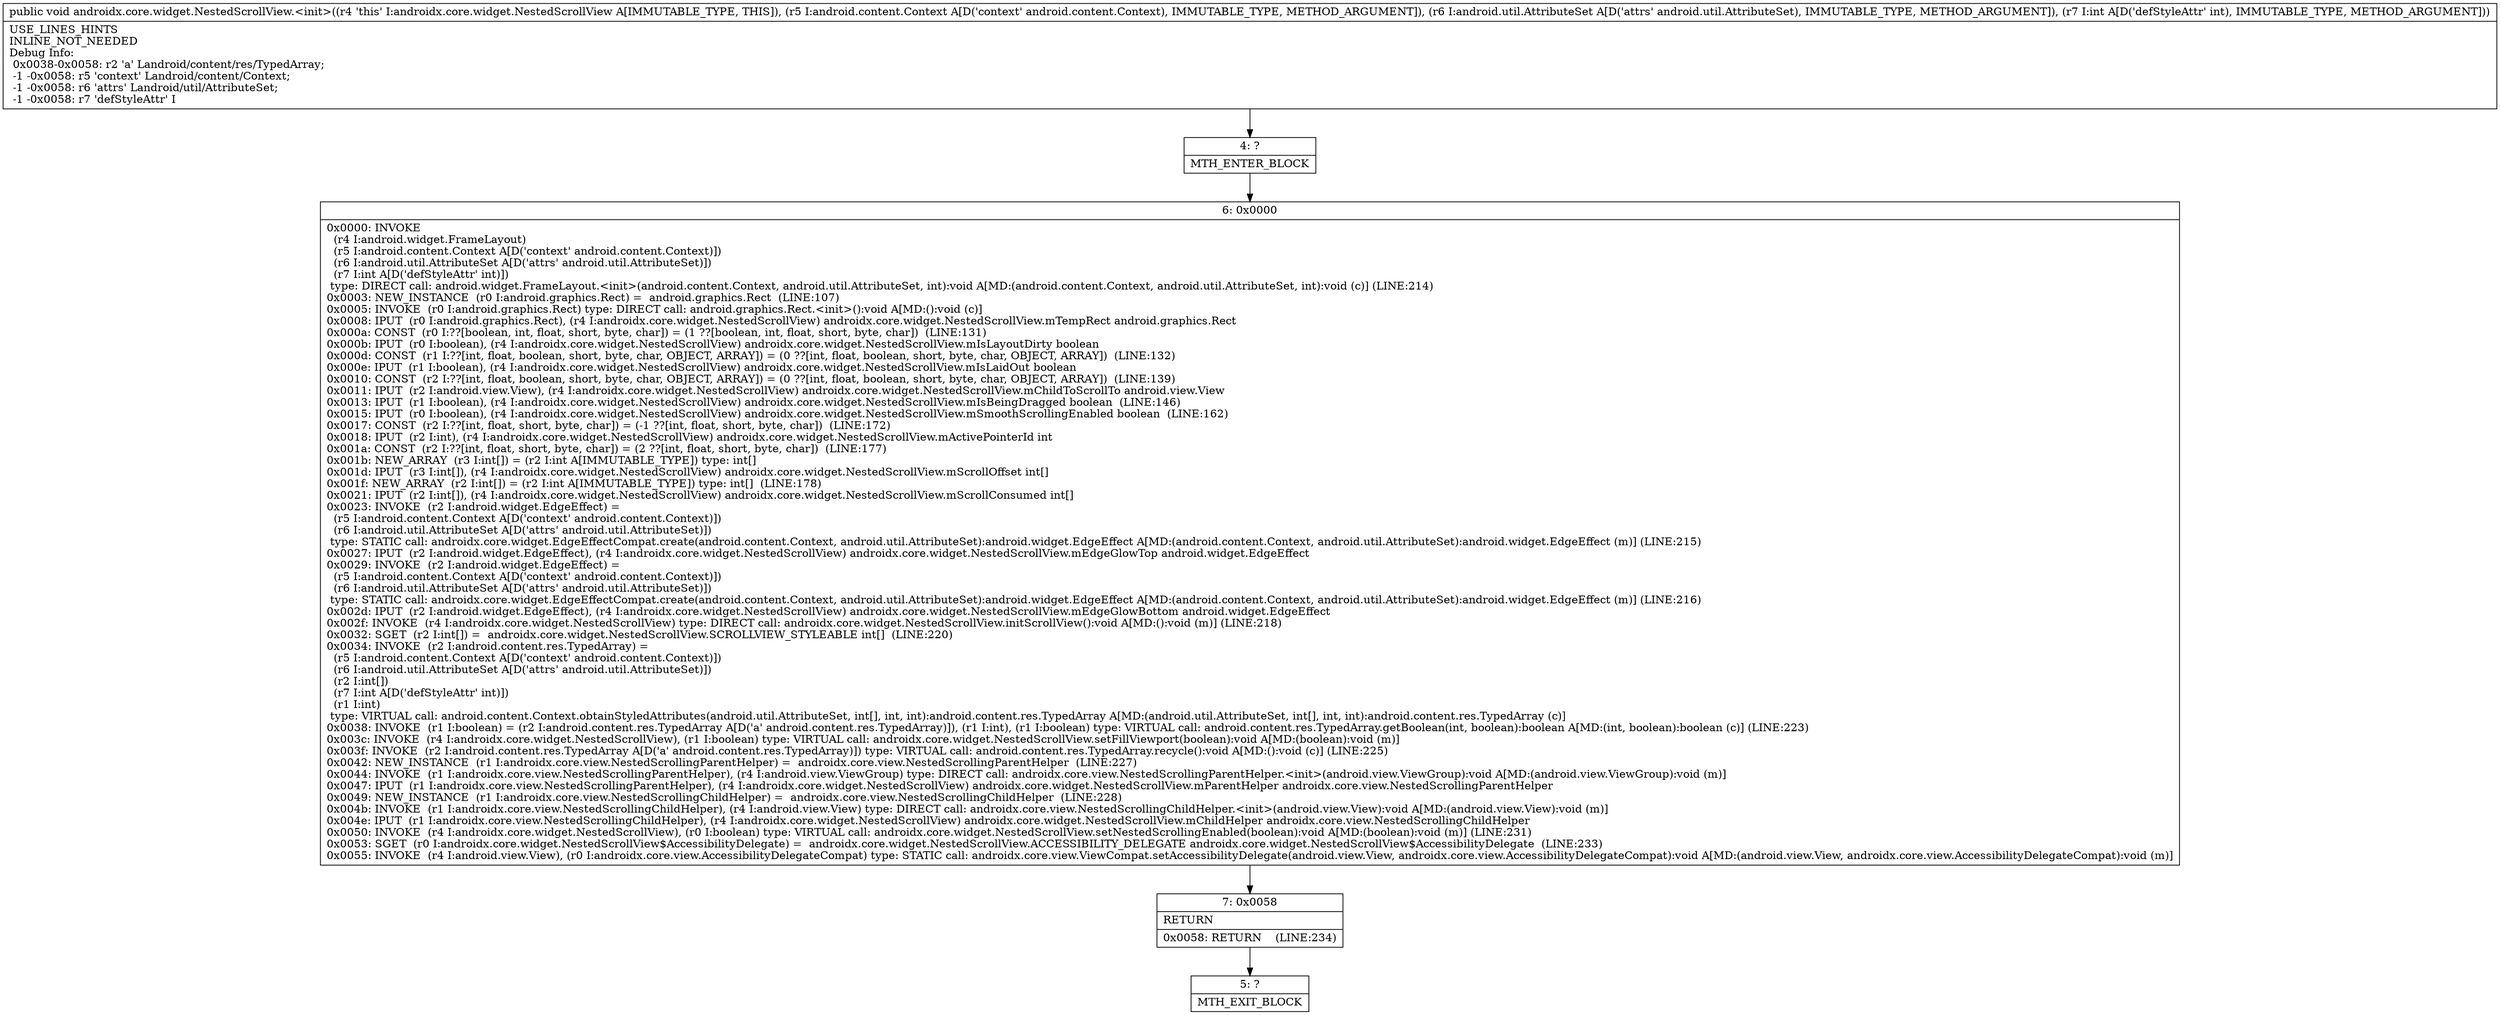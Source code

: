 digraph "CFG forandroidx.core.widget.NestedScrollView.\<init\>(Landroid\/content\/Context;Landroid\/util\/AttributeSet;I)V" {
Node_4 [shape=record,label="{4\:\ ?|MTH_ENTER_BLOCK\l}"];
Node_6 [shape=record,label="{6\:\ 0x0000|0x0000: INVOKE  \l  (r4 I:android.widget.FrameLayout)\l  (r5 I:android.content.Context A[D('context' android.content.Context)])\l  (r6 I:android.util.AttributeSet A[D('attrs' android.util.AttributeSet)])\l  (r7 I:int A[D('defStyleAttr' int)])\l type: DIRECT call: android.widget.FrameLayout.\<init\>(android.content.Context, android.util.AttributeSet, int):void A[MD:(android.content.Context, android.util.AttributeSet, int):void (c)] (LINE:214)\l0x0003: NEW_INSTANCE  (r0 I:android.graphics.Rect) =  android.graphics.Rect  (LINE:107)\l0x0005: INVOKE  (r0 I:android.graphics.Rect) type: DIRECT call: android.graphics.Rect.\<init\>():void A[MD:():void (c)]\l0x0008: IPUT  (r0 I:android.graphics.Rect), (r4 I:androidx.core.widget.NestedScrollView) androidx.core.widget.NestedScrollView.mTempRect android.graphics.Rect \l0x000a: CONST  (r0 I:??[boolean, int, float, short, byte, char]) = (1 ??[boolean, int, float, short, byte, char])  (LINE:131)\l0x000b: IPUT  (r0 I:boolean), (r4 I:androidx.core.widget.NestedScrollView) androidx.core.widget.NestedScrollView.mIsLayoutDirty boolean \l0x000d: CONST  (r1 I:??[int, float, boolean, short, byte, char, OBJECT, ARRAY]) = (0 ??[int, float, boolean, short, byte, char, OBJECT, ARRAY])  (LINE:132)\l0x000e: IPUT  (r1 I:boolean), (r4 I:androidx.core.widget.NestedScrollView) androidx.core.widget.NestedScrollView.mIsLaidOut boolean \l0x0010: CONST  (r2 I:??[int, float, boolean, short, byte, char, OBJECT, ARRAY]) = (0 ??[int, float, boolean, short, byte, char, OBJECT, ARRAY])  (LINE:139)\l0x0011: IPUT  (r2 I:android.view.View), (r4 I:androidx.core.widget.NestedScrollView) androidx.core.widget.NestedScrollView.mChildToScrollTo android.view.View \l0x0013: IPUT  (r1 I:boolean), (r4 I:androidx.core.widget.NestedScrollView) androidx.core.widget.NestedScrollView.mIsBeingDragged boolean  (LINE:146)\l0x0015: IPUT  (r0 I:boolean), (r4 I:androidx.core.widget.NestedScrollView) androidx.core.widget.NestedScrollView.mSmoothScrollingEnabled boolean  (LINE:162)\l0x0017: CONST  (r2 I:??[int, float, short, byte, char]) = (\-1 ??[int, float, short, byte, char])  (LINE:172)\l0x0018: IPUT  (r2 I:int), (r4 I:androidx.core.widget.NestedScrollView) androidx.core.widget.NestedScrollView.mActivePointerId int \l0x001a: CONST  (r2 I:??[int, float, short, byte, char]) = (2 ??[int, float, short, byte, char])  (LINE:177)\l0x001b: NEW_ARRAY  (r3 I:int[]) = (r2 I:int A[IMMUTABLE_TYPE]) type: int[] \l0x001d: IPUT  (r3 I:int[]), (r4 I:androidx.core.widget.NestedScrollView) androidx.core.widget.NestedScrollView.mScrollOffset int[] \l0x001f: NEW_ARRAY  (r2 I:int[]) = (r2 I:int A[IMMUTABLE_TYPE]) type: int[]  (LINE:178)\l0x0021: IPUT  (r2 I:int[]), (r4 I:androidx.core.widget.NestedScrollView) androidx.core.widget.NestedScrollView.mScrollConsumed int[] \l0x0023: INVOKE  (r2 I:android.widget.EdgeEffect) = \l  (r5 I:android.content.Context A[D('context' android.content.Context)])\l  (r6 I:android.util.AttributeSet A[D('attrs' android.util.AttributeSet)])\l type: STATIC call: androidx.core.widget.EdgeEffectCompat.create(android.content.Context, android.util.AttributeSet):android.widget.EdgeEffect A[MD:(android.content.Context, android.util.AttributeSet):android.widget.EdgeEffect (m)] (LINE:215)\l0x0027: IPUT  (r2 I:android.widget.EdgeEffect), (r4 I:androidx.core.widget.NestedScrollView) androidx.core.widget.NestedScrollView.mEdgeGlowTop android.widget.EdgeEffect \l0x0029: INVOKE  (r2 I:android.widget.EdgeEffect) = \l  (r5 I:android.content.Context A[D('context' android.content.Context)])\l  (r6 I:android.util.AttributeSet A[D('attrs' android.util.AttributeSet)])\l type: STATIC call: androidx.core.widget.EdgeEffectCompat.create(android.content.Context, android.util.AttributeSet):android.widget.EdgeEffect A[MD:(android.content.Context, android.util.AttributeSet):android.widget.EdgeEffect (m)] (LINE:216)\l0x002d: IPUT  (r2 I:android.widget.EdgeEffect), (r4 I:androidx.core.widget.NestedScrollView) androidx.core.widget.NestedScrollView.mEdgeGlowBottom android.widget.EdgeEffect \l0x002f: INVOKE  (r4 I:androidx.core.widget.NestedScrollView) type: DIRECT call: androidx.core.widget.NestedScrollView.initScrollView():void A[MD:():void (m)] (LINE:218)\l0x0032: SGET  (r2 I:int[]) =  androidx.core.widget.NestedScrollView.SCROLLVIEW_STYLEABLE int[]  (LINE:220)\l0x0034: INVOKE  (r2 I:android.content.res.TypedArray) = \l  (r5 I:android.content.Context A[D('context' android.content.Context)])\l  (r6 I:android.util.AttributeSet A[D('attrs' android.util.AttributeSet)])\l  (r2 I:int[])\l  (r7 I:int A[D('defStyleAttr' int)])\l  (r1 I:int)\l type: VIRTUAL call: android.content.Context.obtainStyledAttributes(android.util.AttributeSet, int[], int, int):android.content.res.TypedArray A[MD:(android.util.AttributeSet, int[], int, int):android.content.res.TypedArray (c)]\l0x0038: INVOKE  (r1 I:boolean) = (r2 I:android.content.res.TypedArray A[D('a' android.content.res.TypedArray)]), (r1 I:int), (r1 I:boolean) type: VIRTUAL call: android.content.res.TypedArray.getBoolean(int, boolean):boolean A[MD:(int, boolean):boolean (c)] (LINE:223)\l0x003c: INVOKE  (r4 I:androidx.core.widget.NestedScrollView), (r1 I:boolean) type: VIRTUAL call: androidx.core.widget.NestedScrollView.setFillViewport(boolean):void A[MD:(boolean):void (m)]\l0x003f: INVOKE  (r2 I:android.content.res.TypedArray A[D('a' android.content.res.TypedArray)]) type: VIRTUAL call: android.content.res.TypedArray.recycle():void A[MD:():void (c)] (LINE:225)\l0x0042: NEW_INSTANCE  (r1 I:androidx.core.view.NestedScrollingParentHelper) =  androidx.core.view.NestedScrollingParentHelper  (LINE:227)\l0x0044: INVOKE  (r1 I:androidx.core.view.NestedScrollingParentHelper), (r4 I:android.view.ViewGroup) type: DIRECT call: androidx.core.view.NestedScrollingParentHelper.\<init\>(android.view.ViewGroup):void A[MD:(android.view.ViewGroup):void (m)]\l0x0047: IPUT  (r1 I:androidx.core.view.NestedScrollingParentHelper), (r4 I:androidx.core.widget.NestedScrollView) androidx.core.widget.NestedScrollView.mParentHelper androidx.core.view.NestedScrollingParentHelper \l0x0049: NEW_INSTANCE  (r1 I:androidx.core.view.NestedScrollingChildHelper) =  androidx.core.view.NestedScrollingChildHelper  (LINE:228)\l0x004b: INVOKE  (r1 I:androidx.core.view.NestedScrollingChildHelper), (r4 I:android.view.View) type: DIRECT call: androidx.core.view.NestedScrollingChildHelper.\<init\>(android.view.View):void A[MD:(android.view.View):void (m)]\l0x004e: IPUT  (r1 I:androidx.core.view.NestedScrollingChildHelper), (r4 I:androidx.core.widget.NestedScrollView) androidx.core.widget.NestedScrollView.mChildHelper androidx.core.view.NestedScrollingChildHelper \l0x0050: INVOKE  (r4 I:androidx.core.widget.NestedScrollView), (r0 I:boolean) type: VIRTUAL call: androidx.core.widget.NestedScrollView.setNestedScrollingEnabled(boolean):void A[MD:(boolean):void (m)] (LINE:231)\l0x0053: SGET  (r0 I:androidx.core.widget.NestedScrollView$AccessibilityDelegate) =  androidx.core.widget.NestedScrollView.ACCESSIBILITY_DELEGATE androidx.core.widget.NestedScrollView$AccessibilityDelegate  (LINE:233)\l0x0055: INVOKE  (r4 I:android.view.View), (r0 I:androidx.core.view.AccessibilityDelegateCompat) type: STATIC call: androidx.core.view.ViewCompat.setAccessibilityDelegate(android.view.View, androidx.core.view.AccessibilityDelegateCompat):void A[MD:(android.view.View, androidx.core.view.AccessibilityDelegateCompat):void (m)]\l}"];
Node_7 [shape=record,label="{7\:\ 0x0058|RETURN\l|0x0058: RETURN    (LINE:234)\l}"];
Node_5 [shape=record,label="{5\:\ ?|MTH_EXIT_BLOCK\l}"];
MethodNode[shape=record,label="{public void androidx.core.widget.NestedScrollView.\<init\>((r4 'this' I:androidx.core.widget.NestedScrollView A[IMMUTABLE_TYPE, THIS]), (r5 I:android.content.Context A[D('context' android.content.Context), IMMUTABLE_TYPE, METHOD_ARGUMENT]), (r6 I:android.util.AttributeSet A[D('attrs' android.util.AttributeSet), IMMUTABLE_TYPE, METHOD_ARGUMENT]), (r7 I:int A[D('defStyleAttr' int), IMMUTABLE_TYPE, METHOD_ARGUMENT]))  | USE_LINES_HINTS\lINLINE_NOT_NEEDED\lDebug Info:\l  0x0038\-0x0058: r2 'a' Landroid\/content\/res\/TypedArray;\l  \-1 \-0x0058: r5 'context' Landroid\/content\/Context;\l  \-1 \-0x0058: r6 'attrs' Landroid\/util\/AttributeSet;\l  \-1 \-0x0058: r7 'defStyleAttr' I\l}"];
MethodNode -> Node_4;Node_4 -> Node_6;
Node_6 -> Node_7;
Node_7 -> Node_5;
}

